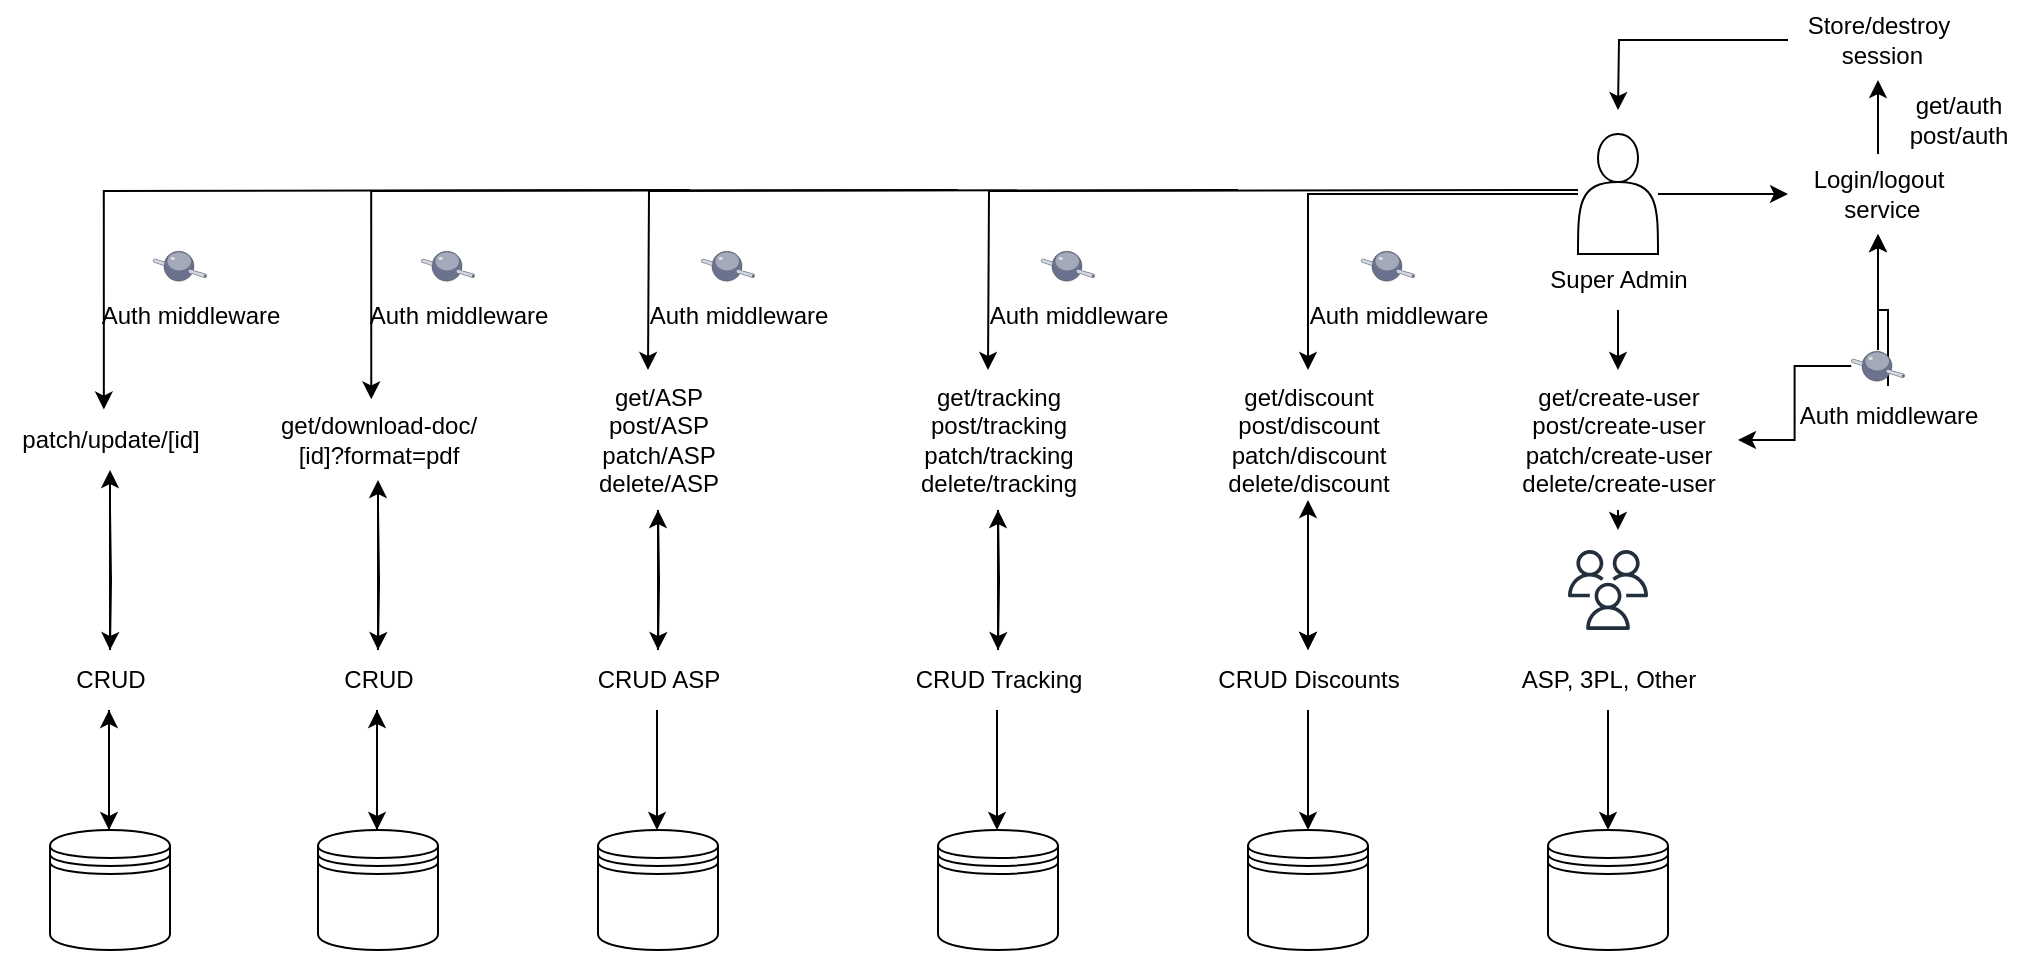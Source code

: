 <mxfile version="21.4.0" type="github">
  <diagram name="Page-1" id="lJJnn1VRgteM5ycmbMep">
    <mxGraphModel dx="1786" dy="502" grid="1" gridSize="10" guides="1" tooltips="1" connect="1" arrows="1" fold="1" page="1" pageScale="1" pageWidth="850" pageHeight="1100" math="0" shadow="0">
      <root>
        <mxCell id="0" />
        <mxCell id="1" parent="0" />
        <mxCell id="tmzZCy2-jVW_-2hurrod-52" value="" style="edgeStyle=orthogonalEdgeStyle;rounded=0;orthogonalLoop=1;jettySize=auto;html=1;" edge="1" parent="1" source="tmzZCy2-jVW_-2hurrod-8" target="tmzZCy2-jVW_-2hurrod-51">
          <mxGeometry relative="1" as="geometry" />
        </mxCell>
        <mxCell id="tmzZCy2-jVW_-2hurrod-8" value="Login/logout&lt;br&gt;&amp;nbsp;service" style="text;html=1;align=center;verticalAlign=middle;resizable=0;points=[];autosize=1;strokeColor=none;fillColor=none;" vertex="1" parent="1">
          <mxGeometry x="120" y="132" width="90" height="40" as="geometry" />
        </mxCell>
        <mxCell id="tmzZCy2-jVW_-2hurrod-10" value="" style="shape=datastore;whiteSpace=wrap;html=1;" vertex="1" parent="1">
          <mxGeometry y="470" width="60" height="60" as="geometry" />
        </mxCell>
        <mxCell id="tmzZCy2-jVW_-2hurrod-31" value="" style="group" vertex="1" connectable="0" parent="1">
          <mxGeometry x="-25" y="330" width="110" height="88" as="geometry" />
        </mxCell>
        <mxCell id="tmzZCy2-jVW_-2hurrod-29" value="" style="sketch=0;outlineConnect=0;fontColor=#232F3E;gradientColor=none;fillColor=#232F3D;strokeColor=none;dashed=0;verticalLabelPosition=bottom;verticalAlign=top;align=center;html=1;fontSize=12;fontStyle=0;aspect=fixed;pointerEvents=1;shape=mxgraph.aws4.users;" vertex="1" parent="tmzZCy2-jVW_-2hurrod-31">
          <mxGeometry x="35" width="40" height="40" as="geometry" />
        </mxCell>
        <mxCell id="tmzZCy2-jVW_-2hurrod-30" value="ASP, 3PL, Other" style="text;html=1;align=center;verticalAlign=middle;resizable=0;points=[];autosize=1;strokeColor=none;fillColor=none;" vertex="1" parent="tmzZCy2-jVW_-2hurrod-31">
          <mxGeometry y="50" width="110" height="30" as="geometry" />
        </mxCell>
        <mxCell id="tmzZCy2-jVW_-2hurrod-33" value="" style="group" vertex="1" connectable="0" parent="1">
          <mxGeometry x="-10" y="122" width="90" height="88" as="geometry" />
        </mxCell>
        <mxCell id="tmzZCy2-jVW_-2hurrod-6" value="" style="shape=actor;whiteSpace=wrap;html=1;" vertex="1" parent="tmzZCy2-jVW_-2hurrod-33">
          <mxGeometry x="25" width="40" height="60" as="geometry" />
        </mxCell>
        <mxCell id="tmzZCy2-jVW_-2hurrod-14" value="Super Admin" style="text;html=1;align=center;verticalAlign=middle;resizable=0;points=[];autosize=1;strokeColor=none;fillColor=none;" vertex="1" parent="tmzZCy2-jVW_-2hurrod-33">
          <mxGeometry y="58" width="90" height="30" as="geometry" />
        </mxCell>
        <mxCell id="tmzZCy2-jVW_-2hurrod-46" value="" style="edgeStyle=orthogonalEdgeStyle;rounded=0;orthogonalLoop=1;jettySize=auto;html=1;" edge="1" parent="1" source="tmzZCy2-jVW_-2hurrod-36">
          <mxGeometry relative="1" as="geometry">
            <mxPoint x="35" y="320" as="targetPoint" />
            <Array as="points">
              <mxPoint x="80" y="290" />
              <mxPoint x="80" y="290" />
            </Array>
          </mxGeometry>
        </mxCell>
        <mxCell id="tmzZCy2-jVW_-2hurrod-36" value="get/create-user&lt;br&gt;post/create-user&lt;br&gt;patch/create-user&lt;br&gt;delete/create-user" style="text;html=1;align=center;verticalAlign=middle;resizable=0;points=[];autosize=1;strokeColor=none;fillColor=none;" vertex="1" parent="1">
          <mxGeometry x="-25" y="240" width="120" height="70" as="geometry" />
        </mxCell>
        <mxCell id="tmzZCy2-jVW_-2hurrod-44" value="" style="edgeStyle=orthogonalEdgeStyle;rounded=0;orthogonalLoop=1;jettySize=auto;html=1;" edge="1" parent="1" source="tmzZCy2-jVW_-2hurrod-30" target="tmzZCy2-jVW_-2hurrod-10">
          <mxGeometry relative="1" as="geometry" />
        </mxCell>
        <mxCell id="tmzZCy2-jVW_-2hurrod-45" value="" style="edgeStyle=orthogonalEdgeStyle;rounded=0;orthogonalLoop=1;jettySize=auto;html=1;" edge="1" parent="1" source="tmzZCy2-jVW_-2hurrod-14" target="tmzZCy2-jVW_-2hurrod-36">
          <mxGeometry relative="1" as="geometry" />
        </mxCell>
        <mxCell id="tmzZCy2-jVW_-2hurrod-48" value="" style="edgeStyle=orthogonalEdgeStyle;rounded=0;orthogonalLoop=1;jettySize=auto;html=1;" edge="1" parent="1" source="tmzZCy2-jVW_-2hurrod-6" target="tmzZCy2-jVW_-2hurrod-8">
          <mxGeometry relative="1" as="geometry" />
        </mxCell>
        <mxCell id="tmzZCy2-jVW_-2hurrod-53" value="" style="edgeStyle=orthogonalEdgeStyle;rounded=0;orthogonalLoop=1;jettySize=auto;html=1;" edge="1" parent="1" source="tmzZCy2-jVW_-2hurrod-51">
          <mxGeometry relative="1" as="geometry">
            <mxPoint x="35" y="110" as="targetPoint" />
          </mxGeometry>
        </mxCell>
        <mxCell id="tmzZCy2-jVW_-2hurrod-51" value="Store/destroy&lt;br&gt;&amp;nbsp;session" style="text;html=1;align=center;verticalAlign=middle;resizable=0;points=[];autosize=1;strokeColor=none;fillColor=none;" vertex="1" parent="1">
          <mxGeometry x="120" y="55" width="90" height="40" as="geometry" />
        </mxCell>
        <mxCell id="tmzZCy2-jVW_-2hurrod-56" value="" style="edgeStyle=orthogonalEdgeStyle;rounded=0;orthogonalLoop=1;jettySize=auto;html=1;" edge="1" parent="1" source="tmzZCy2-jVW_-2hurrod-54" target="tmzZCy2-jVW_-2hurrod-8">
          <mxGeometry relative="1" as="geometry" />
        </mxCell>
        <mxCell id="tmzZCy2-jVW_-2hurrod-57" value="" style="edgeStyle=orthogonalEdgeStyle;rounded=0;orthogonalLoop=1;jettySize=auto;html=1;" edge="1" parent="1" source="tmzZCy2-jVW_-2hurrod-54" target="tmzZCy2-jVW_-2hurrod-36">
          <mxGeometry relative="1" as="geometry" />
        </mxCell>
        <mxCell id="tmzZCy2-jVW_-2hurrod-70" value="" style="edgeStyle=orthogonalEdgeStyle;rounded=0;orthogonalLoop=1;jettySize=auto;html=1;" edge="1" parent="1" source="tmzZCy2-jVW_-2hurrod-58" target="tmzZCy2-jVW_-2hurrod-8">
          <mxGeometry relative="1" as="geometry" />
        </mxCell>
        <mxCell id="tmzZCy2-jVW_-2hurrod-71" value="" style="group" vertex="1" connectable="0" parent="1">
          <mxGeometry x="115" y="230" width="110" height="48" as="geometry" />
        </mxCell>
        <mxCell id="tmzZCy2-jVW_-2hurrod-54" value="" style="verticalLabelPosition=bottom;sketch=0;aspect=fixed;html=1;verticalAlign=top;strokeColor=none;align=center;outlineConnect=0;shape=mxgraph.citrix.middleware;" vertex="1" parent="tmzZCy2-jVW_-2hurrod-71">
          <mxGeometry x="36.62" width="26.76" height="15.97" as="geometry" />
        </mxCell>
        <mxCell id="tmzZCy2-jVW_-2hurrod-58" value="Auth middleware" style="text;html=1;align=center;verticalAlign=middle;resizable=0;points=[];autosize=1;strokeColor=none;fillColor=none;" vertex="1" parent="tmzZCy2-jVW_-2hurrod-71">
          <mxGeometry y="18" width="110" height="30" as="geometry" />
        </mxCell>
        <mxCell id="tmzZCy2-jVW_-2hurrod-78" value="get/auth&lt;br&gt;post/auth" style="text;html=1;align=center;verticalAlign=middle;resizable=0;points=[];autosize=1;strokeColor=none;fillColor=none;" vertex="1" parent="1">
          <mxGeometry x="170" y="95" width="70" height="40" as="geometry" />
        </mxCell>
        <mxCell id="tmzZCy2-jVW_-2hurrod-90" value="" style="group" vertex="1" connectable="0" parent="1">
          <mxGeometry x="-330" y="150" width="340" height="380" as="geometry" />
        </mxCell>
        <mxCell id="tmzZCy2-jVW_-2hurrod-79" value="CRUD Tracking" style="text;html=1;align=center;verticalAlign=middle;resizable=0;points=[];autosize=1;strokeColor=none;fillColor=none;" vertex="1" parent="tmzZCy2-jVW_-2hurrod-90">
          <mxGeometry y="230" width="110" height="30" as="geometry" />
        </mxCell>
        <mxCell id="tmzZCy2-jVW_-2hurrod-80" value="" style="shape=datastore;whiteSpace=wrap;html=1;" vertex="1" parent="tmzZCy2-jVW_-2hurrod-90">
          <mxGeometry x="25" y="320" width="60" height="60" as="geometry" />
        </mxCell>
        <mxCell id="tmzZCy2-jVW_-2hurrod-81" value="" style="edgeStyle=orthogonalEdgeStyle;rounded=0;orthogonalLoop=1;jettySize=auto;html=1;" edge="1" parent="tmzZCy2-jVW_-2hurrod-90" target="tmzZCy2-jVW_-2hurrod-79">
          <mxGeometry relative="1" as="geometry">
            <mxPoint x="55" y="160" as="sourcePoint" />
          </mxGeometry>
        </mxCell>
        <mxCell id="tmzZCy2-jVW_-2hurrod-83" value="" style="group" vertex="1" connectable="0" parent="tmzZCy2-jVW_-2hurrod-90">
          <mxGeometry x="40" y="30" width="110" height="48" as="geometry" />
        </mxCell>
        <mxCell id="tmzZCy2-jVW_-2hurrod-84" value="" style="verticalLabelPosition=bottom;sketch=0;aspect=fixed;html=1;verticalAlign=top;strokeColor=none;align=center;outlineConnect=0;shape=mxgraph.citrix.middleware;" vertex="1" parent="tmzZCy2-jVW_-2hurrod-83">
          <mxGeometry x="36.62" width="26.76" height="15.97" as="geometry" />
        </mxCell>
        <mxCell id="tmzZCy2-jVW_-2hurrod-85" value="Auth middleware" style="text;html=1;align=center;verticalAlign=middle;resizable=0;points=[];autosize=1;strokeColor=none;fillColor=none;" vertex="1" parent="tmzZCy2-jVW_-2hurrod-83">
          <mxGeometry y="18" width="110" height="30" as="geometry" />
        </mxCell>
        <mxCell id="tmzZCy2-jVW_-2hurrod-86" style="edgeStyle=orthogonalEdgeStyle;rounded=0;orthogonalLoop=1;jettySize=auto;html=1;" edge="1" parent="tmzZCy2-jVW_-2hurrod-83">
          <mxGeometry relative="1" as="geometry">
            <mxPoint x="305" y="-30" as="sourcePoint" />
            <mxPoint x="10" y="60" as="targetPoint" />
          </mxGeometry>
        </mxCell>
        <mxCell id="tmzZCy2-jVW_-2hurrod-87" value="" style="edgeStyle=orthogonalEdgeStyle;rounded=0;orthogonalLoop=1;jettySize=auto;html=1;" edge="1" parent="tmzZCy2-jVW_-2hurrod-90">
          <mxGeometry relative="1" as="geometry">
            <mxPoint x="54.5" y="260" as="sourcePoint" />
            <mxPoint x="54.5" y="320" as="targetPoint" />
          </mxGeometry>
        </mxCell>
        <mxCell id="tmzZCy2-jVW_-2hurrod-88" value="get/tracking&lt;br style=&quot;border-color: var(--border-color);&quot;&gt;post/tracking&lt;br style=&quot;border-color: var(--border-color);&quot;&gt;patch/tracking&lt;br style=&quot;border-color: var(--border-color);&quot;&gt;delete/tracking" style="text;html=1;align=center;verticalAlign=middle;resizable=0;points=[];autosize=1;strokeColor=none;fillColor=none;" vertex="1" parent="tmzZCy2-jVW_-2hurrod-90">
          <mxGeometry x="5" y="90" width="100" height="70" as="geometry" />
        </mxCell>
        <mxCell id="tmzZCy2-jVW_-2hurrod-89" value="" style="edgeStyle=orthogonalEdgeStyle;rounded=0;orthogonalLoop=1;jettySize=auto;html=1;" edge="1" parent="tmzZCy2-jVW_-2hurrod-90" source="tmzZCy2-jVW_-2hurrod-79" target="tmzZCy2-jVW_-2hurrod-88">
          <mxGeometry relative="1" as="geometry" />
        </mxCell>
        <mxCell id="tmzZCy2-jVW_-2hurrod-115" value="" style="edgeStyle=orthogonalEdgeStyle;rounded=0;orthogonalLoop=1;jettySize=auto;html=1;" edge="1" parent="tmzZCy2-jVW_-2hurrod-90">
          <mxGeometry relative="1" as="geometry">
            <mxPoint x="210" y="225" as="sourcePoint" />
            <mxPoint x="210" y="155" as="targetPoint" />
          </mxGeometry>
        </mxCell>
        <mxCell id="tmzZCy2-jVW_-2hurrod-93" value="" style="group" vertex="1" connectable="0" parent="1">
          <mxGeometry x="-500" y="150" width="340" height="380" as="geometry" />
        </mxCell>
        <mxCell id="tmzZCy2-jVW_-2hurrod-94" value="CRUD ASP" style="text;html=1;align=center;verticalAlign=middle;resizable=0;points=[];autosize=1;strokeColor=none;fillColor=none;" vertex="1" parent="tmzZCy2-jVW_-2hurrod-93">
          <mxGeometry x="15" y="230" width="80" height="30" as="geometry" />
        </mxCell>
        <mxCell id="tmzZCy2-jVW_-2hurrod-95" value="" style="shape=datastore;whiteSpace=wrap;html=1;" vertex="1" parent="tmzZCy2-jVW_-2hurrod-93">
          <mxGeometry x="25" y="320" width="60" height="60" as="geometry" />
        </mxCell>
        <mxCell id="tmzZCy2-jVW_-2hurrod-96" value="" style="edgeStyle=orthogonalEdgeStyle;rounded=0;orthogonalLoop=1;jettySize=auto;html=1;" edge="1" parent="tmzZCy2-jVW_-2hurrod-93" target="tmzZCy2-jVW_-2hurrod-94">
          <mxGeometry relative="1" as="geometry">
            <mxPoint x="55" y="160" as="sourcePoint" />
          </mxGeometry>
        </mxCell>
        <mxCell id="tmzZCy2-jVW_-2hurrod-97" value="" style="group" vertex="1" connectable="0" parent="tmzZCy2-jVW_-2hurrod-93">
          <mxGeometry x="40" y="30" width="110" height="48" as="geometry" />
        </mxCell>
        <mxCell id="tmzZCy2-jVW_-2hurrod-98" value="" style="verticalLabelPosition=bottom;sketch=0;aspect=fixed;html=1;verticalAlign=top;strokeColor=none;align=center;outlineConnect=0;shape=mxgraph.citrix.middleware;" vertex="1" parent="tmzZCy2-jVW_-2hurrod-97">
          <mxGeometry x="36.62" width="26.76" height="15.97" as="geometry" />
        </mxCell>
        <mxCell id="tmzZCy2-jVW_-2hurrod-99" value="Auth middleware" style="text;html=1;align=center;verticalAlign=middle;resizable=0;points=[];autosize=1;strokeColor=none;fillColor=none;" vertex="1" parent="tmzZCy2-jVW_-2hurrod-97">
          <mxGeometry y="18" width="110" height="30" as="geometry" />
        </mxCell>
        <mxCell id="tmzZCy2-jVW_-2hurrod-100" style="edgeStyle=orthogonalEdgeStyle;rounded=0;orthogonalLoop=1;jettySize=auto;html=1;" edge="1" parent="tmzZCy2-jVW_-2hurrod-97">
          <mxGeometry relative="1" as="geometry">
            <mxPoint x="305" y="-30" as="sourcePoint" />
            <mxPoint x="10" y="60" as="targetPoint" />
          </mxGeometry>
        </mxCell>
        <mxCell id="tmzZCy2-jVW_-2hurrod-101" value="" style="edgeStyle=orthogonalEdgeStyle;rounded=0;orthogonalLoop=1;jettySize=auto;html=1;" edge="1" parent="tmzZCy2-jVW_-2hurrod-93">
          <mxGeometry relative="1" as="geometry">
            <mxPoint x="54.5" y="260" as="sourcePoint" />
            <mxPoint x="54.5" y="320" as="targetPoint" />
          </mxGeometry>
        </mxCell>
        <mxCell id="tmzZCy2-jVW_-2hurrod-102" value="get/ASP&lt;br style=&quot;border-color: var(--border-color);&quot;&gt;post/ASP&lt;br style=&quot;border-color: var(--border-color);&quot;&gt;patch/ASP&lt;br style=&quot;border-color: var(--border-color);&quot;&gt;delete/ASP" style="text;html=1;align=center;verticalAlign=middle;resizable=0;points=[];autosize=1;strokeColor=none;fillColor=none;" vertex="1" parent="tmzZCy2-jVW_-2hurrod-93">
          <mxGeometry x="15" y="90" width="80" height="70" as="geometry" />
        </mxCell>
        <mxCell id="tmzZCy2-jVW_-2hurrod-103" value="" style="edgeStyle=orthogonalEdgeStyle;rounded=0;orthogonalLoop=1;jettySize=auto;html=1;" edge="1" parent="tmzZCy2-jVW_-2hurrod-93" source="tmzZCy2-jVW_-2hurrod-94" target="tmzZCy2-jVW_-2hurrod-102">
          <mxGeometry relative="1" as="geometry" />
        </mxCell>
        <mxCell id="tmzZCy2-jVW_-2hurrod-104" value="" style="group" vertex="1" connectable="0" parent="1">
          <mxGeometry x="-640" y="150" width="340" height="380" as="geometry" />
        </mxCell>
        <mxCell id="tmzZCy2-jVW_-2hurrod-105" value="CRUD" style="text;html=1;align=center;verticalAlign=middle;resizable=0;points=[];autosize=1;strokeColor=none;fillColor=none;" vertex="1" parent="tmzZCy2-jVW_-2hurrod-104">
          <mxGeometry x="25" y="230" width="60" height="30" as="geometry" />
        </mxCell>
        <mxCell id="tmzZCy2-jVW_-2hurrod-106" value="" style="shape=datastore;whiteSpace=wrap;html=1;" vertex="1" parent="tmzZCy2-jVW_-2hurrod-104">
          <mxGeometry x="25" y="320" width="60" height="60" as="geometry" />
        </mxCell>
        <mxCell id="tmzZCy2-jVW_-2hurrod-107" value="" style="edgeStyle=orthogonalEdgeStyle;rounded=0;orthogonalLoop=1;jettySize=auto;html=1;" edge="1" parent="tmzZCy2-jVW_-2hurrod-104" target="tmzZCy2-jVW_-2hurrod-105">
          <mxGeometry relative="1" as="geometry">
            <mxPoint x="55" y="160" as="sourcePoint" />
          </mxGeometry>
        </mxCell>
        <mxCell id="tmzZCy2-jVW_-2hurrod-108" value="" style="group" vertex="1" connectable="0" parent="tmzZCy2-jVW_-2hurrod-104">
          <mxGeometry x="40" y="30" width="110" height="48" as="geometry" />
        </mxCell>
        <mxCell id="tmzZCy2-jVW_-2hurrod-109" value="" style="verticalLabelPosition=bottom;sketch=0;aspect=fixed;html=1;verticalAlign=top;strokeColor=none;align=center;outlineConnect=0;shape=mxgraph.citrix.middleware;" vertex="1" parent="tmzZCy2-jVW_-2hurrod-108">
          <mxGeometry x="36.62" width="26.76" height="15.97" as="geometry" />
        </mxCell>
        <mxCell id="tmzZCy2-jVW_-2hurrod-110" value="Auth middleware" style="text;html=1;align=center;verticalAlign=middle;resizable=0;points=[];autosize=1;strokeColor=none;fillColor=none;" vertex="1" parent="tmzZCy2-jVW_-2hurrod-108">
          <mxGeometry y="18" width="110" height="30" as="geometry" />
        </mxCell>
        <mxCell id="tmzZCy2-jVW_-2hurrod-111" style="edgeStyle=orthogonalEdgeStyle;rounded=0;orthogonalLoop=1;jettySize=auto;html=1;entryX=0.472;entryY=-0.008;entryDx=0;entryDy=0;entryPerimeter=0;" edge="1" parent="tmzZCy2-jVW_-2hurrod-108" target="tmzZCy2-jVW_-2hurrod-113">
          <mxGeometry relative="1" as="geometry">
            <mxPoint x="305" y="-30" as="sourcePoint" />
            <mxPoint x="10" y="60" as="targetPoint" />
          </mxGeometry>
        </mxCell>
        <mxCell id="tmzZCy2-jVW_-2hurrod-112" value="" style="edgeStyle=orthogonalEdgeStyle;rounded=0;orthogonalLoop=1;jettySize=auto;html=1;" edge="1" parent="tmzZCy2-jVW_-2hurrod-104">
          <mxGeometry relative="1" as="geometry">
            <mxPoint x="54.5" y="320" as="sourcePoint" />
            <mxPoint x="54.5" y="260" as="targetPoint" />
          </mxGeometry>
        </mxCell>
        <mxCell id="tmzZCy2-jVW_-2hurrod-113" value="get/download-doc/&lt;br&gt;[id]?format=pdf" style="text;html=1;align=center;verticalAlign=middle;resizable=0;points=[];autosize=1;strokeColor=none;fillColor=none;" vertex="1" parent="tmzZCy2-jVW_-2hurrod-104">
          <mxGeometry x="-5" y="105" width="120" height="40" as="geometry" />
        </mxCell>
        <mxCell id="tmzZCy2-jVW_-2hurrod-114" value="" style="edgeStyle=orthogonalEdgeStyle;rounded=0;orthogonalLoop=1;jettySize=auto;html=1;" edge="1" parent="tmzZCy2-jVW_-2hurrod-104" source="tmzZCy2-jVW_-2hurrod-105" target="tmzZCy2-jVW_-2hurrod-113">
          <mxGeometry relative="1" as="geometry" />
        </mxCell>
        <mxCell id="tmzZCy2-jVW_-2hurrod-118" value="" style="edgeStyle=orthogonalEdgeStyle;rounded=0;orthogonalLoop=1;jettySize=auto;html=1;" edge="1" parent="tmzZCy2-jVW_-2hurrod-104">
          <mxGeometry relative="1" as="geometry">
            <mxPoint x="54.5" y="260" as="sourcePoint" />
            <mxPoint x="54.5" y="320" as="targetPoint" />
            <Array as="points">
              <mxPoint x="55" y="280" />
              <mxPoint x="55" y="280" />
            </Array>
          </mxGeometry>
        </mxCell>
        <mxCell id="tmzZCy2-jVW_-2hurrod-124" value="" style="group" vertex="1" connectable="0" parent="tmzZCy2-jVW_-2hurrod-104">
          <mxGeometry x="-134" width="340" height="380" as="geometry" />
        </mxCell>
        <mxCell id="tmzZCy2-jVW_-2hurrod-125" value="CRUD" style="text;html=1;align=center;verticalAlign=middle;resizable=0;points=[];autosize=1;strokeColor=none;fillColor=none;" vertex="1" parent="tmzZCy2-jVW_-2hurrod-124">
          <mxGeometry x="25" y="230" width="60" height="30" as="geometry" />
        </mxCell>
        <mxCell id="tmzZCy2-jVW_-2hurrod-126" value="" style="shape=datastore;whiteSpace=wrap;html=1;" vertex="1" parent="tmzZCy2-jVW_-2hurrod-124">
          <mxGeometry x="25" y="320" width="60" height="60" as="geometry" />
        </mxCell>
        <mxCell id="tmzZCy2-jVW_-2hurrod-127" value="" style="edgeStyle=orthogonalEdgeStyle;rounded=0;orthogonalLoop=1;jettySize=auto;html=1;" edge="1" parent="tmzZCy2-jVW_-2hurrod-124" target="tmzZCy2-jVW_-2hurrod-125">
          <mxGeometry relative="1" as="geometry">
            <mxPoint x="55" y="160" as="sourcePoint" />
          </mxGeometry>
        </mxCell>
        <mxCell id="tmzZCy2-jVW_-2hurrod-128" value="" style="group" vertex="1" connectable="0" parent="tmzZCy2-jVW_-2hurrod-124">
          <mxGeometry x="40" y="30" width="110" height="48" as="geometry" />
        </mxCell>
        <mxCell id="tmzZCy2-jVW_-2hurrod-129" value="" style="verticalLabelPosition=bottom;sketch=0;aspect=fixed;html=1;verticalAlign=top;strokeColor=none;align=center;outlineConnect=0;shape=mxgraph.citrix.middleware;" vertex="1" parent="tmzZCy2-jVW_-2hurrod-128">
          <mxGeometry x="36.62" width="26.76" height="15.97" as="geometry" />
        </mxCell>
        <mxCell id="tmzZCy2-jVW_-2hurrod-130" value="Auth middleware" style="text;html=1;align=center;verticalAlign=middle;resizable=0;points=[];autosize=1;strokeColor=none;fillColor=none;" vertex="1" parent="tmzZCy2-jVW_-2hurrod-128">
          <mxGeometry y="18" width="110" height="30" as="geometry" />
        </mxCell>
        <mxCell id="tmzZCy2-jVW_-2hurrod-131" style="edgeStyle=orthogonalEdgeStyle;rounded=0;orthogonalLoop=1;jettySize=auto;html=1;entryX=0.472;entryY=-0.008;entryDx=0;entryDy=0;entryPerimeter=0;" edge="1" parent="tmzZCy2-jVW_-2hurrod-128" target="tmzZCy2-jVW_-2hurrod-133">
          <mxGeometry relative="1" as="geometry">
            <mxPoint x="305" y="-30" as="sourcePoint" />
            <mxPoint x="10" y="60" as="targetPoint" />
          </mxGeometry>
        </mxCell>
        <mxCell id="tmzZCy2-jVW_-2hurrod-132" value="" style="edgeStyle=orthogonalEdgeStyle;rounded=0;orthogonalLoop=1;jettySize=auto;html=1;" edge="1" parent="tmzZCy2-jVW_-2hurrod-124">
          <mxGeometry relative="1" as="geometry">
            <mxPoint x="54.5" y="320" as="sourcePoint" />
            <mxPoint x="54.5" y="260" as="targetPoint" />
          </mxGeometry>
        </mxCell>
        <mxCell id="tmzZCy2-jVW_-2hurrod-133" value="patch/update/[id]" style="text;html=1;align=center;verticalAlign=middle;resizable=0;points=[];autosize=1;strokeColor=none;fillColor=none;" vertex="1" parent="tmzZCy2-jVW_-2hurrod-124">
          <mxGeometry y="110" width="110" height="30" as="geometry" />
        </mxCell>
        <mxCell id="tmzZCy2-jVW_-2hurrod-134" value="" style="edgeStyle=orthogonalEdgeStyle;rounded=0;orthogonalLoop=1;jettySize=auto;html=1;" edge="1" parent="tmzZCy2-jVW_-2hurrod-124" source="tmzZCy2-jVW_-2hurrod-125" target="tmzZCy2-jVW_-2hurrod-133">
          <mxGeometry relative="1" as="geometry" />
        </mxCell>
        <mxCell id="tmzZCy2-jVW_-2hurrod-135" value="" style="edgeStyle=orthogonalEdgeStyle;rounded=0;orthogonalLoop=1;jettySize=auto;html=1;" edge="1" parent="tmzZCy2-jVW_-2hurrod-124">
          <mxGeometry relative="1" as="geometry">
            <mxPoint x="54.5" y="260" as="sourcePoint" />
            <mxPoint x="54.5" y="320" as="targetPoint" />
            <Array as="points">
              <mxPoint x="55" y="280" />
              <mxPoint x="55" y="280" />
            </Array>
          </mxGeometry>
        </mxCell>
        <mxCell id="tmzZCy2-jVW_-2hurrod-123" value="" style="group" vertex="1" connectable="0" parent="1">
          <mxGeometry x="-175" y="180" width="155" height="350" as="geometry" />
        </mxCell>
        <mxCell id="tmzZCy2-jVW_-2hurrod-63" value="CRUD Discounts" style="text;html=1;align=center;verticalAlign=middle;resizable=0;points=[];autosize=1;strokeColor=none;fillColor=none;" vertex="1" parent="tmzZCy2-jVW_-2hurrod-123">
          <mxGeometry y="200" width="110" height="30" as="geometry" />
        </mxCell>
        <mxCell id="tmzZCy2-jVW_-2hurrod-64" value="" style="shape=datastore;whiteSpace=wrap;html=1;" vertex="1" parent="tmzZCy2-jVW_-2hurrod-123">
          <mxGeometry x="25" y="290" width="60" height="60" as="geometry" />
        </mxCell>
        <mxCell id="tmzZCy2-jVW_-2hurrod-66" value="" style="edgeStyle=orthogonalEdgeStyle;rounded=0;orthogonalLoop=1;jettySize=auto;html=1;" edge="1" parent="tmzZCy2-jVW_-2hurrod-123" source="tmzZCy2-jVW_-2hurrod-63" target="tmzZCy2-jVW_-2hurrod-64">
          <mxGeometry relative="1" as="geometry" />
        </mxCell>
        <mxCell id="tmzZCy2-jVW_-2hurrod-67" value="get/discount&lt;br&gt;post/discount&lt;br&gt;patch/discount&lt;br&gt;delete/discount" style="text;html=1;align=center;verticalAlign=middle;resizable=0;points=[];autosize=1;strokeColor=none;fillColor=none;" vertex="1" parent="tmzZCy2-jVW_-2hurrod-123">
          <mxGeometry x="5" y="60" width="100" height="70" as="geometry" />
        </mxCell>
        <mxCell id="tmzZCy2-jVW_-2hurrod-69" style="edgeStyle=orthogonalEdgeStyle;rounded=0;orthogonalLoop=1;jettySize=auto;html=1;" edge="1" parent="tmzZCy2-jVW_-2hurrod-123" source="tmzZCy2-jVW_-2hurrod-6" target="tmzZCy2-jVW_-2hurrod-67">
          <mxGeometry relative="1" as="geometry" />
        </mxCell>
        <mxCell id="tmzZCy2-jVW_-2hurrod-72" value="" style="group" vertex="1" connectable="0" parent="tmzZCy2-jVW_-2hurrod-123">
          <mxGeometry x="45" width="110" height="48" as="geometry" />
        </mxCell>
        <mxCell id="tmzZCy2-jVW_-2hurrod-73" value="" style="verticalLabelPosition=bottom;sketch=0;aspect=fixed;html=1;verticalAlign=top;strokeColor=none;align=center;outlineConnect=0;shape=mxgraph.citrix.middleware;" vertex="1" parent="tmzZCy2-jVW_-2hurrod-72">
          <mxGeometry x="36.62" width="26.76" height="15.97" as="geometry" />
        </mxCell>
        <mxCell id="tmzZCy2-jVW_-2hurrod-74" value="Auth middleware" style="text;html=1;align=center;verticalAlign=middle;resizable=0;points=[];autosize=1;strokeColor=none;fillColor=none;" vertex="1" parent="tmzZCy2-jVW_-2hurrod-72">
          <mxGeometry y="18" width="110" height="30" as="geometry" />
        </mxCell>
        <mxCell id="tmzZCy2-jVW_-2hurrod-68" value="" style="edgeStyle=orthogonalEdgeStyle;rounded=0;orthogonalLoop=1;jettySize=auto;html=1;" edge="1" parent="tmzZCy2-jVW_-2hurrod-123" source="tmzZCy2-jVW_-2hurrod-67" target="tmzZCy2-jVW_-2hurrod-63">
          <mxGeometry relative="1" as="geometry" />
        </mxCell>
        <mxCell id="tmzZCy2-jVW_-2hurrod-120" value="" style="edgeStyle=orthogonalEdgeStyle;rounded=0;orthogonalLoop=1;jettySize=auto;html=1;" edge="1" parent="tmzZCy2-jVW_-2hurrod-123" source="tmzZCy2-jVW_-2hurrod-67" target="tmzZCy2-jVW_-2hurrod-63">
          <mxGeometry relative="1" as="geometry" />
        </mxCell>
      </root>
    </mxGraphModel>
  </diagram>
</mxfile>
